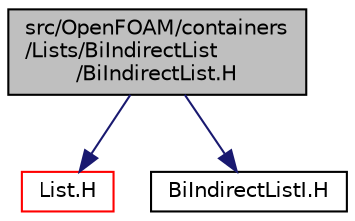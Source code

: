 digraph "src/OpenFOAM/containers/Lists/BiIndirectList/BiIndirectList.H"
{
  bgcolor="transparent";
  edge [fontname="Helvetica",fontsize="10",labelfontname="Helvetica",labelfontsize="10"];
  node [fontname="Helvetica",fontsize="10",shape=record];
  Node1 [label="src/OpenFOAM/containers\l/Lists/BiIndirectList\l/BiIndirectList.H",height=0.2,width=0.4,color="black", fillcolor="grey75", style="filled", fontcolor="black"];
  Node1 -> Node2 [color="midnightblue",fontsize="10",style="solid",fontname="Helvetica"];
  Node2 [label="List.H",height=0.2,width=0.4,color="red",URL="$a07667.html"];
  Node1 -> Node3 [color="midnightblue",fontsize="10",style="solid",fontname="Helvetica"];
  Node3 [label="BiIndirectListI.H",height=0.2,width=0.4,color="black",URL="$a07645.html"];
}
